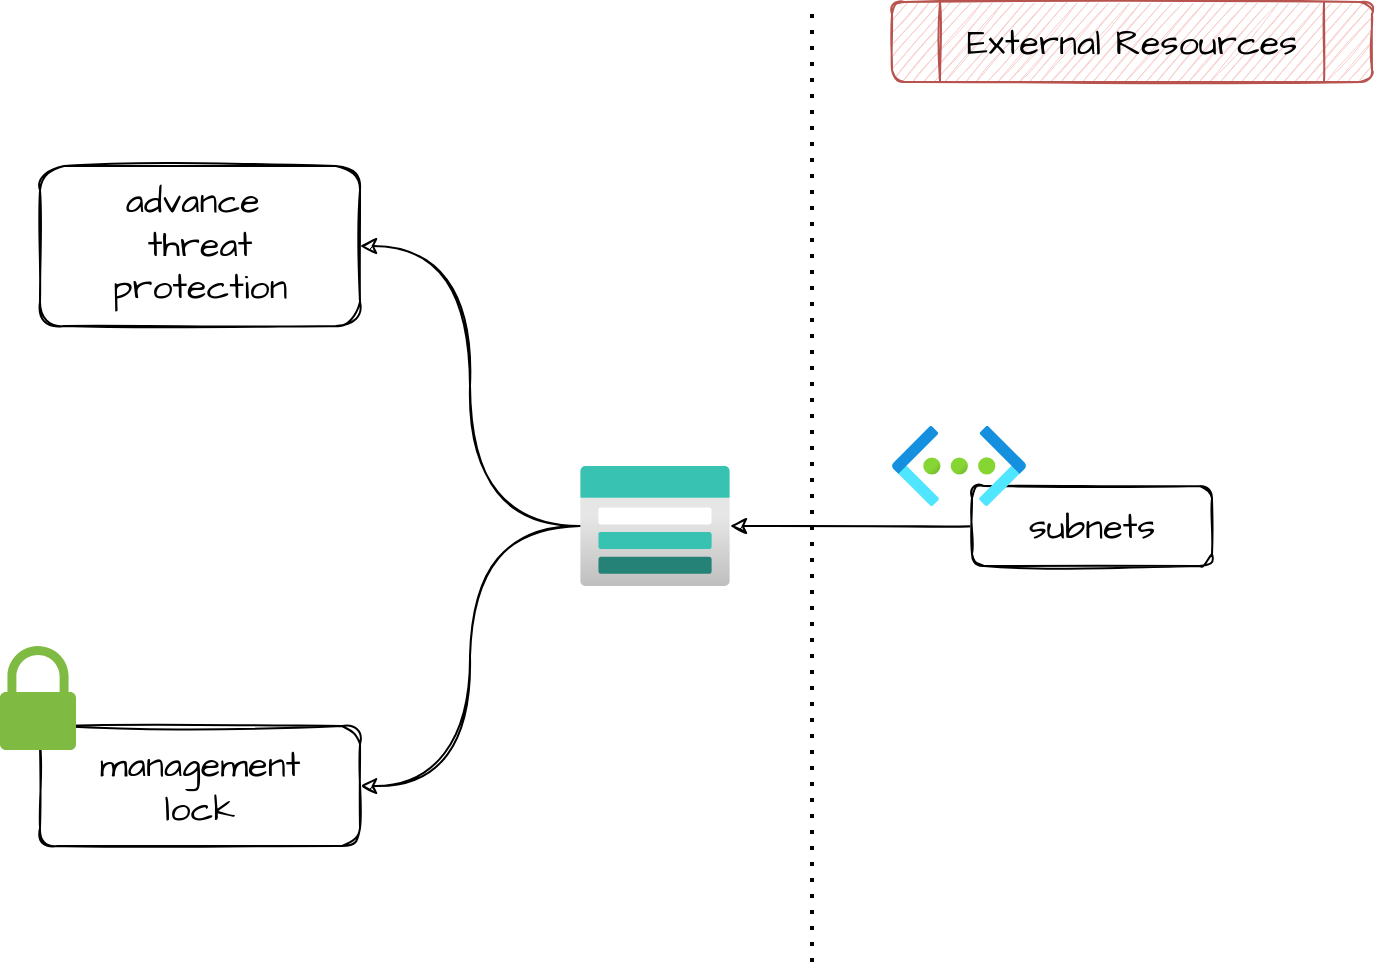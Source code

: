 <mxfile version="16.5.1" type="device"><diagram id="4WZmSYpkoyiS_aXek_K5" name="Page-1"><mxGraphModel dx="1426" dy="852" grid="1" gridSize="10" guides="1" tooltips="1" connect="1" arrows="1" fold="1" page="1" pageScale="1" pageWidth="827" pageHeight="1169" math="0" shadow="0"><root><mxCell id="0"/><mxCell id="1" parent="0"/><mxCell id="SQV9DvT5rrpoaavwSdlr-11" value="" style="edgeStyle=orthogonalEdgeStyle;curved=1;rounded=0;sketch=1;orthogonalLoop=1;jettySize=auto;html=1;fontFamily=Architects Daughter;fontSource=https%3A%2F%2Ffonts.googleapis.com%2Fcss%3Ffamily%3DArchitects%2BDaughter;fontSize=18;endArrow=classic;endFill=1;entryX=1;entryY=0.5;entryDx=0;entryDy=0;" edge="1" parent="1" source="SQV9DvT5rrpoaavwSdlr-2" target="SQV9DvT5rrpoaavwSdlr-10"><mxGeometry relative="1" as="geometry"/></mxCell><mxCell id="SQV9DvT5rrpoaavwSdlr-13" value="" style="edgeStyle=orthogonalEdgeStyle;curved=1;rounded=0;sketch=1;orthogonalLoop=1;jettySize=auto;html=1;fontFamily=Architects Daughter;fontSource=https%3A%2F%2Ffonts.googleapis.com%2Fcss%3Ffamily%3DArchitects%2BDaughter;fontSize=18;endArrow=classic;endFill=1;entryX=1;entryY=0.5;entryDx=0;entryDy=0;" edge="1" parent="1" source="SQV9DvT5rrpoaavwSdlr-2" target="SQV9DvT5rrpoaavwSdlr-12"><mxGeometry relative="1" as="geometry"/></mxCell><mxCell id="SQV9DvT5rrpoaavwSdlr-2" value="" style="aspect=fixed;html=1;points=[];align=center;image;fontSize=12;image=img/lib/azure2/storage/Storage_Accounts.svg;" vertex="1" parent="1"><mxGeometry x="364" y="272" width="75" height="60" as="geometry"/></mxCell><mxCell id="SQV9DvT5rrpoaavwSdlr-3" value="" style="endArrow=none;dashed=1;html=1;dashPattern=1 3;strokeWidth=2;rounded=0;" edge="1" parent="1"><mxGeometry width="50" height="50" relative="1" as="geometry"><mxPoint x="480" y="520" as="sourcePoint"/><mxPoint x="480" y="40" as="targetPoint"/></mxGeometry></mxCell><mxCell id="SQV9DvT5rrpoaavwSdlr-4" value="External Resources" style="shape=process;whiteSpace=wrap;html=1;backgroundOutline=1;sketch=1;rounded=1;fontFamily=Architects Daughter;fontSource=https%3A%2F%2Ffonts.googleapis.com%2Fcss%3Ffamily%3DArchitects%2BDaughter;fontSize=18;fillColor=#f8cecc;strokeColor=#b85450;" vertex="1" parent="1"><mxGeometry x="520" y="40" width="240" height="40" as="geometry"/></mxCell><mxCell id="SQV9DvT5rrpoaavwSdlr-5" style="edgeStyle=orthogonalEdgeStyle;rounded=0;orthogonalLoop=1;jettySize=auto;html=1;exitX=0.5;exitY=1;exitDx=0;exitDy=0;" edge="1" parent="1" source="SQV9DvT5rrpoaavwSdlr-4" target="SQV9DvT5rrpoaavwSdlr-4"><mxGeometry relative="1" as="geometry"/></mxCell><mxCell id="SQV9DvT5rrpoaavwSdlr-9" style="edgeStyle=orthogonalEdgeStyle;rounded=0;orthogonalLoop=1;jettySize=auto;html=1;fontFamily=Architects Daughter;fontSource=https%3A%2F%2Ffonts.googleapis.com%2Fcss%3Ffamily%3DArchitects%2BDaughter;fontSize=18;curved=1;sketch=1;endArrow=classic;endFill=1;" edge="1" parent="1" source="SQV9DvT5rrpoaavwSdlr-6" target="SQV9DvT5rrpoaavwSdlr-2"><mxGeometry relative="1" as="geometry"><mxPoint x="240" y="260" as="targetPoint"/></mxGeometry></mxCell><mxCell id="SQV9DvT5rrpoaavwSdlr-6" value="subnets" style="rounded=1;whiteSpace=wrap;html=1;sketch=1;fontFamily=Architects Daughter;fontSource=https%3A%2F%2Ffonts.googleapis.com%2Fcss%3Ffamily%3DArchitects%2BDaughter;fontSize=18;" vertex="1" parent="1"><mxGeometry x="560" y="282" width="120" height="40" as="geometry"/></mxCell><mxCell id="SQV9DvT5rrpoaavwSdlr-8" value="" style="aspect=fixed;html=1;points=[];align=center;image;fontSize=12;image=img/lib/azure2/networking/Virtual_Networks.svg;rounded=1;sketch=0;fontFamily=Architects Daughter;fontSource=https%3A%2F%2Ffonts.googleapis.com%2Fcss%3Ffamily%3DArchitects%2BDaughter;" vertex="1" parent="1"><mxGeometry x="520" y="252" width="67" height="40" as="geometry"/></mxCell><mxCell id="SQV9DvT5rrpoaavwSdlr-10" value="advance&amp;nbsp;&lt;br style=&quot;font-size: 18px;&quot;&gt;threat&lt;br style=&quot;font-size: 18px;&quot;&gt;protection" style="whiteSpace=wrap;html=1;verticalAlign=top;labelBackgroundColor=default;sketch=1;rounded=1;fontFamily=Architects Daughter;fontSource=https%3A%2F%2Ffonts.googleapis.com%2Fcss%3Ffamily%3DArchitects%2BDaughter;fontSize=18;" vertex="1" parent="1"><mxGeometry x="94" y="122" width="160" height="80" as="geometry"/></mxCell><mxCell id="SQV9DvT5rrpoaavwSdlr-12" value="management&lt;br style=&quot;font-size: 18px&quot;&gt;lock" style="whiteSpace=wrap;html=1;verticalAlign=middle;labelBackgroundColor=default;fontSize=18;fontFamily=Architects Daughter;fontSource=https%3A%2F%2Ffonts.googleapis.com%2Fcss%3Ffamily%3DArchitects%2BDaughter;sketch=1;rounded=1;" vertex="1" parent="1"><mxGeometry x="94" y="402" width="160" height="60" as="geometry"/></mxCell><mxCell id="SQV9DvT5rrpoaavwSdlr-14" value="" style="sketch=0;pointerEvents=1;shadow=0;dashed=0;html=1;strokeColor=none;labelPosition=center;verticalLabelPosition=bottom;verticalAlign=top;outlineConnect=0;align=center;shape=mxgraph.office.security.lock_protected;fillColor=#7FBA42;rounded=1;fontFamily=Architects Daughter;fontSource=https%3A%2F%2Ffonts.googleapis.com%2Fcss%3Ffamily%3DArchitects%2BDaughter;fontSize=18;" vertex="1" parent="1"><mxGeometry x="74" y="362" width="38" height="52" as="geometry"/></mxCell></root></mxGraphModel></diagram></mxfile>